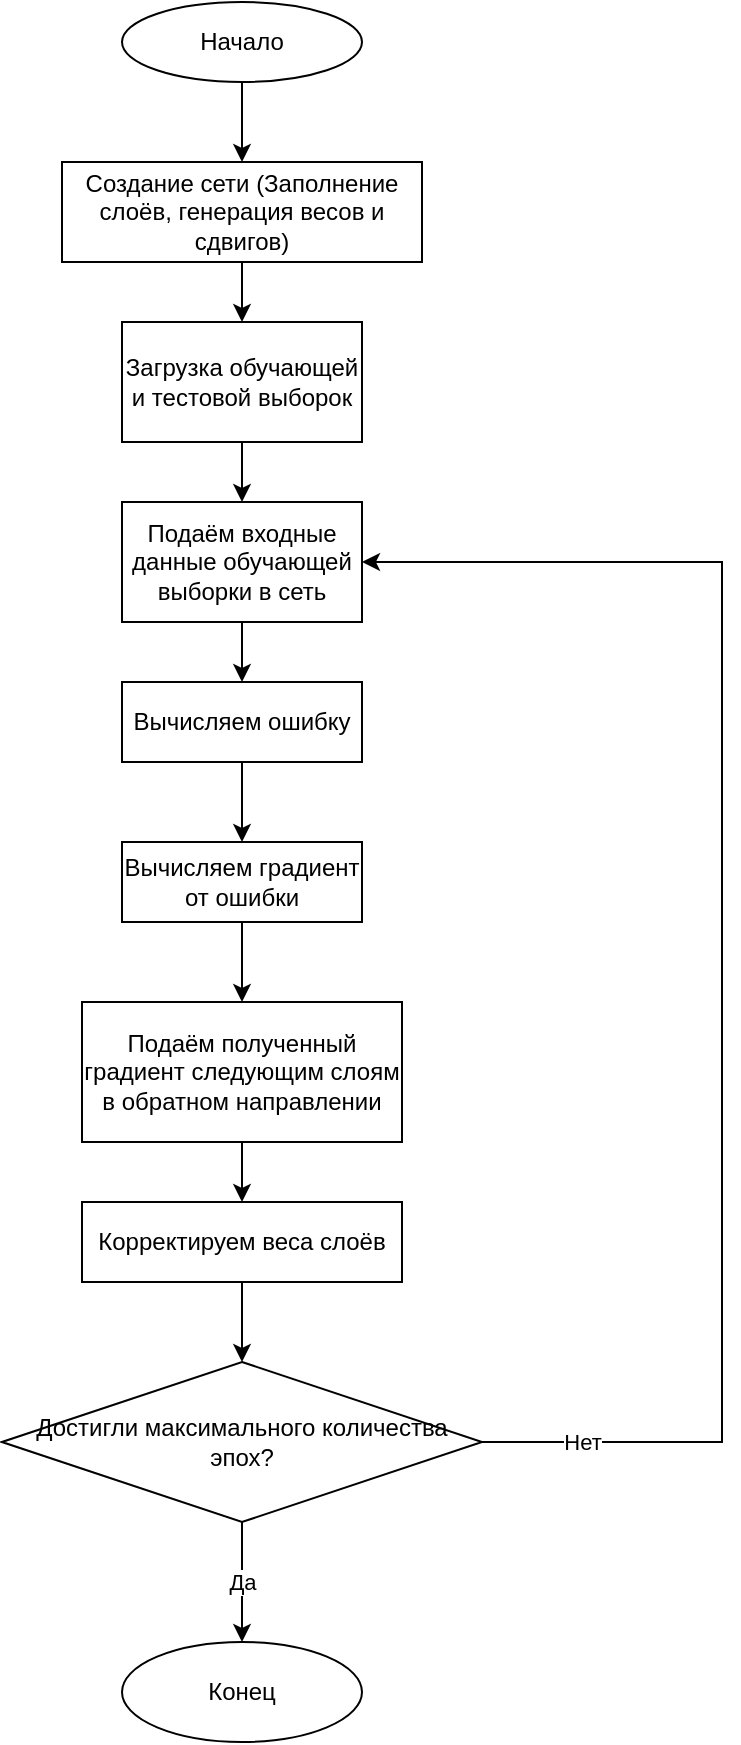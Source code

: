 <mxfile version="21.3.8" type="device">
  <diagram name="Страница 1" id="-ak_7tm_3kJUXnMeUjWw">
    <mxGraphModel dx="1434" dy="764" grid="1" gridSize="10" guides="1" tooltips="1" connect="1" arrows="1" fold="1" page="1" pageScale="1" pageWidth="827" pageHeight="1169" math="0" shadow="0">
      <root>
        <mxCell id="0" />
        <mxCell id="1" parent="0" />
        <mxCell id="wl-hOouUavtUKwFOnq6h-3" value="" style="edgeStyle=orthogonalEdgeStyle;rounded=0;orthogonalLoop=1;jettySize=auto;html=1;" edge="1" parent="1" source="wl-hOouUavtUKwFOnq6h-1" target="wl-hOouUavtUKwFOnq6h-2">
          <mxGeometry relative="1" as="geometry" />
        </mxCell>
        <mxCell id="wl-hOouUavtUKwFOnq6h-1" value="Начало" style="ellipse;whiteSpace=wrap;html=1;" vertex="1" parent="1">
          <mxGeometry x="340" y="20" width="120" height="40" as="geometry" />
        </mxCell>
        <mxCell id="wl-hOouUavtUKwFOnq6h-5" value="" style="edgeStyle=orthogonalEdgeStyle;rounded=0;orthogonalLoop=1;jettySize=auto;html=1;" edge="1" parent="1" source="wl-hOouUavtUKwFOnq6h-2" target="wl-hOouUavtUKwFOnq6h-4">
          <mxGeometry relative="1" as="geometry" />
        </mxCell>
        <mxCell id="wl-hOouUavtUKwFOnq6h-2" value="Создание сети (Заполнение слоёв, генерация весов и сдвигов)" style="rounded=0;whiteSpace=wrap;html=1;" vertex="1" parent="1">
          <mxGeometry x="310" y="100" width="180" height="50" as="geometry" />
        </mxCell>
        <mxCell id="wl-hOouUavtUKwFOnq6h-7" value="" style="edgeStyle=orthogonalEdgeStyle;rounded=0;orthogonalLoop=1;jettySize=auto;html=1;" edge="1" parent="1" source="wl-hOouUavtUKwFOnq6h-4" target="wl-hOouUavtUKwFOnq6h-6">
          <mxGeometry relative="1" as="geometry" />
        </mxCell>
        <mxCell id="wl-hOouUavtUKwFOnq6h-4" value="Загрузка обучающей и тестовой выборок" style="rounded=0;whiteSpace=wrap;html=1;" vertex="1" parent="1">
          <mxGeometry x="340" y="180" width="120" height="60" as="geometry" />
        </mxCell>
        <mxCell id="wl-hOouUavtUKwFOnq6h-9" value="" style="edgeStyle=orthogonalEdgeStyle;rounded=0;orthogonalLoop=1;jettySize=auto;html=1;" edge="1" parent="1" source="wl-hOouUavtUKwFOnq6h-6" target="wl-hOouUavtUKwFOnq6h-8">
          <mxGeometry relative="1" as="geometry" />
        </mxCell>
        <mxCell id="wl-hOouUavtUKwFOnq6h-6" value="Подаём входные данные обучающей выборки в сеть" style="rounded=0;whiteSpace=wrap;html=1;" vertex="1" parent="1">
          <mxGeometry x="340" y="270" width="120" height="60" as="geometry" />
        </mxCell>
        <mxCell id="wl-hOouUavtUKwFOnq6h-11" value="" style="edgeStyle=orthogonalEdgeStyle;rounded=0;orthogonalLoop=1;jettySize=auto;html=1;" edge="1" parent="1" source="wl-hOouUavtUKwFOnq6h-8" target="wl-hOouUavtUKwFOnq6h-10">
          <mxGeometry relative="1" as="geometry" />
        </mxCell>
        <mxCell id="wl-hOouUavtUKwFOnq6h-8" value="Вычисляем ошибку" style="rounded=0;whiteSpace=wrap;html=1;" vertex="1" parent="1">
          <mxGeometry x="340" y="360" width="120" height="40" as="geometry" />
        </mxCell>
        <mxCell id="wl-hOouUavtUKwFOnq6h-13" value="" style="edgeStyle=orthogonalEdgeStyle;rounded=0;orthogonalLoop=1;jettySize=auto;html=1;" edge="1" parent="1" source="wl-hOouUavtUKwFOnq6h-10" target="wl-hOouUavtUKwFOnq6h-12">
          <mxGeometry relative="1" as="geometry" />
        </mxCell>
        <mxCell id="wl-hOouUavtUKwFOnq6h-10" value="Вычисляем градиент от ошибки" style="rounded=0;whiteSpace=wrap;html=1;" vertex="1" parent="1">
          <mxGeometry x="340" y="440" width="120" height="40" as="geometry" />
        </mxCell>
        <mxCell id="wl-hOouUavtUKwFOnq6h-15" value="" style="edgeStyle=orthogonalEdgeStyle;rounded=0;orthogonalLoop=1;jettySize=auto;html=1;" edge="1" parent="1" source="wl-hOouUavtUKwFOnq6h-12" target="wl-hOouUavtUKwFOnq6h-14">
          <mxGeometry relative="1" as="geometry" />
        </mxCell>
        <mxCell id="wl-hOouUavtUKwFOnq6h-12" value="Подаём полученный градиент следующим слоям в обратном направлении" style="rounded=0;whiteSpace=wrap;html=1;" vertex="1" parent="1">
          <mxGeometry x="320" y="520" width="160" height="70" as="geometry" />
        </mxCell>
        <mxCell id="wl-hOouUavtUKwFOnq6h-17" value="" style="edgeStyle=orthogonalEdgeStyle;rounded=0;orthogonalLoop=1;jettySize=auto;html=1;" edge="1" parent="1" source="wl-hOouUavtUKwFOnq6h-14" target="wl-hOouUavtUKwFOnq6h-16">
          <mxGeometry relative="1" as="geometry" />
        </mxCell>
        <mxCell id="wl-hOouUavtUKwFOnq6h-14" value="Корректируем веса слоёв" style="rounded=0;whiteSpace=wrap;html=1;" vertex="1" parent="1">
          <mxGeometry x="320" y="620" width="160" height="40" as="geometry" />
        </mxCell>
        <mxCell id="wl-hOouUavtUKwFOnq6h-19" style="edgeStyle=orthogonalEdgeStyle;rounded=0;orthogonalLoop=1;jettySize=auto;html=1;entryX=1;entryY=0.5;entryDx=0;entryDy=0;" edge="1" parent="1" source="wl-hOouUavtUKwFOnq6h-16" target="wl-hOouUavtUKwFOnq6h-6">
          <mxGeometry relative="1" as="geometry">
            <mxPoint x="710" y="320" as="targetPoint" />
            <Array as="points">
              <mxPoint x="640" y="740" />
              <mxPoint x="640" y="300" />
            </Array>
          </mxGeometry>
        </mxCell>
        <mxCell id="wl-hOouUavtUKwFOnq6h-20" value="Нет" style="edgeLabel;html=1;align=center;verticalAlign=middle;resizable=0;points=[];" vertex="1" connectable="0" parent="wl-hOouUavtUKwFOnq6h-19">
          <mxGeometry x="-0.865" relative="1" as="geometry">
            <mxPoint as="offset" />
          </mxGeometry>
        </mxCell>
        <mxCell id="wl-hOouUavtUKwFOnq6h-22" value="Да" style="edgeStyle=orthogonalEdgeStyle;rounded=0;orthogonalLoop=1;jettySize=auto;html=1;" edge="1" parent="1" source="wl-hOouUavtUKwFOnq6h-16" target="wl-hOouUavtUKwFOnq6h-21">
          <mxGeometry relative="1" as="geometry" />
        </mxCell>
        <mxCell id="wl-hOouUavtUKwFOnq6h-16" value="Достигли максимального количества эпох?" style="rhombus;whiteSpace=wrap;html=1;" vertex="1" parent="1">
          <mxGeometry x="280" y="700" width="240" height="80" as="geometry" />
        </mxCell>
        <mxCell id="wl-hOouUavtUKwFOnq6h-21" value="Конец" style="ellipse;whiteSpace=wrap;html=1;" vertex="1" parent="1">
          <mxGeometry x="340" y="840" width="120" height="50" as="geometry" />
        </mxCell>
      </root>
    </mxGraphModel>
  </diagram>
</mxfile>
